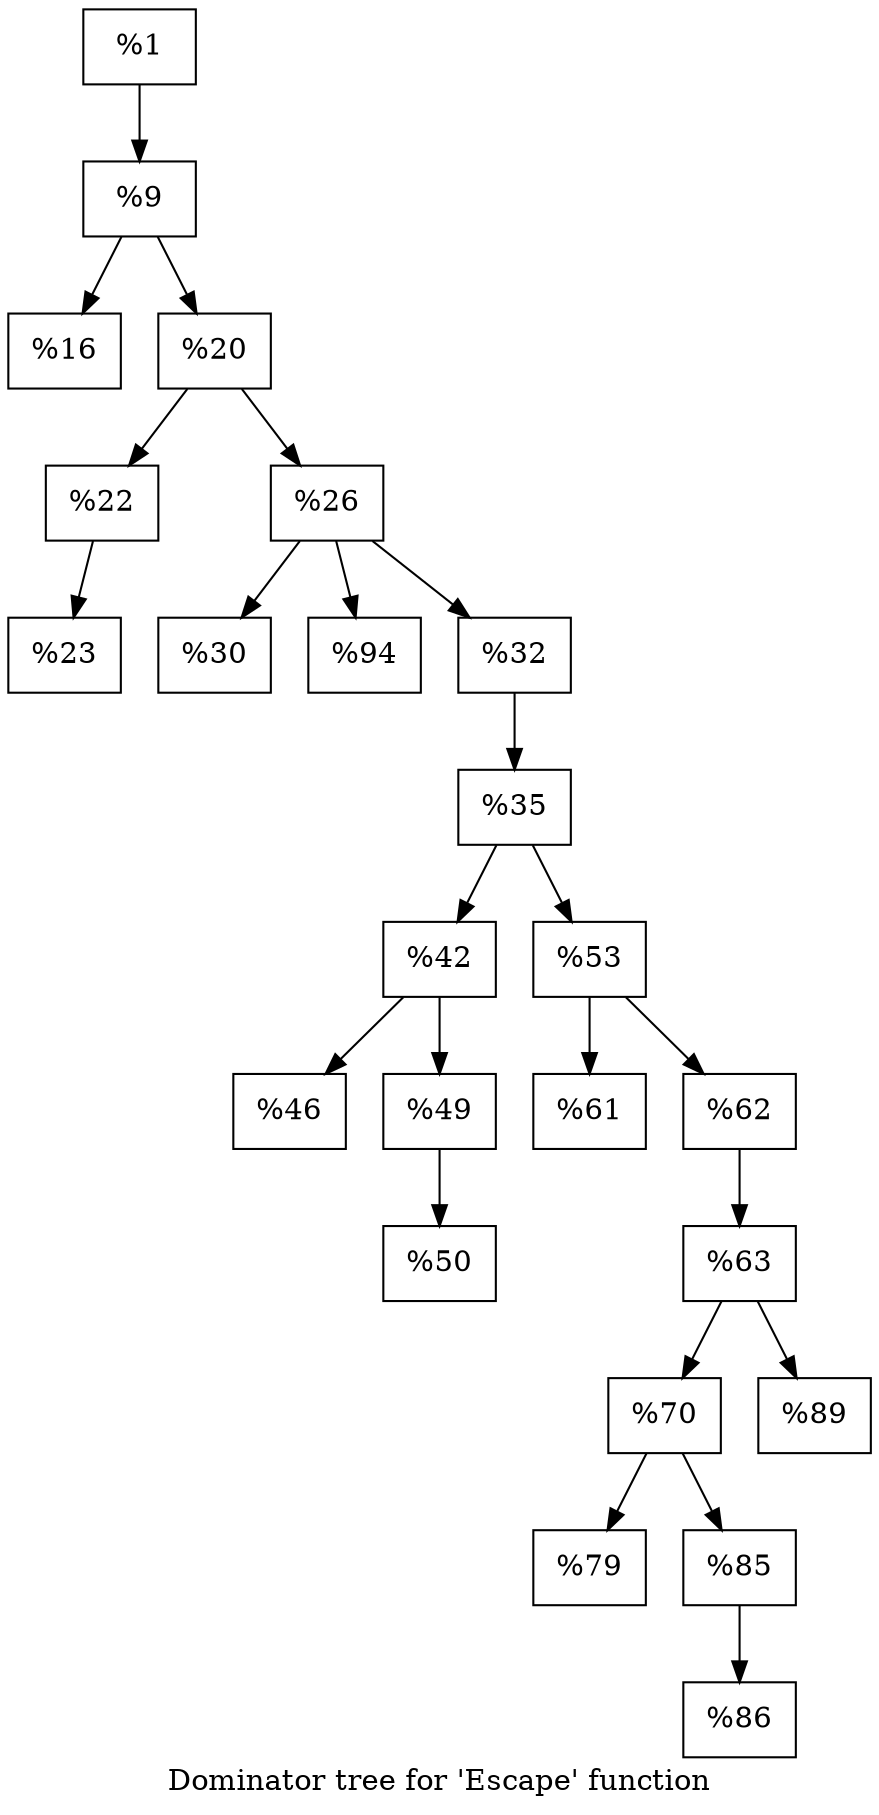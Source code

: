 digraph "Dominator tree for 'Escape' function" {
	label="Dominator tree for 'Escape' function";

	Node0x25e7fe0 [shape=record,label="{%1}"];
	Node0x25e7fe0 -> Node0x25ac230;
	Node0x25ac230 [shape=record,label="{%9}"];
	Node0x25ac230 -> Node0x2570d30;
	Node0x25ac230 -> Node0x25743c0;
	Node0x2570d30 [shape=record,label="{%16}"];
	Node0x25743c0 [shape=record,label="{%20}"];
	Node0x25743c0 -> Node0x25ac3d0;
	Node0x25743c0 -> Node0x2574750;
	Node0x25ac3d0 [shape=record,label="{%22}"];
	Node0x25ac3d0 -> Node0x258e8b0;
	Node0x258e8b0 [shape=record,label="{%23}"];
	Node0x2574750 [shape=record,label="{%26}"];
	Node0x2574750 -> Node0x2597200;
	Node0x2574750 -> Node0x25bcf40;
	Node0x2574750 -> Node0x2554810;
	Node0x2597200 [shape=record,label="{%30}"];
	Node0x25bcf40 [shape=record,label="{%94}"];
	Node0x2554810 [shape=record,label="{%32}"];
	Node0x2554810 -> Node0x257f590;
	Node0x257f590 [shape=record,label="{%35}"];
	Node0x257f590 -> Node0x25eafc0;
	Node0x257f590 -> Node0x2570630;
	Node0x25eafc0 [shape=record,label="{%42}"];
	Node0x25eafc0 -> Node0x256f420;
	Node0x25eafc0 -> Node0x2562830;
	Node0x256f420 [shape=record,label="{%46}"];
	Node0x2562830 [shape=record,label="{%49}"];
	Node0x2562830 -> Node0x258a940;
	Node0x258a940 [shape=record,label="{%50}"];
	Node0x2570630 [shape=record,label="{%53}"];
	Node0x2570630 -> Node0x25fa3e0;
	Node0x2570630 -> Node0x25482e0;
	Node0x25fa3e0 [shape=record,label="{%61}"];
	Node0x25482e0 [shape=record,label="{%62}"];
	Node0x25482e0 -> Node0x25f08e0;
	Node0x25f08e0 [shape=record,label="{%63}"];
	Node0x25f08e0 -> Node0x25ad920;
	Node0x25f08e0 -> Node0x25a46c0;
	Node0x25ad920 [shape=record,label="{%70}"];
	Node0x25ad920 -> Node0x25c1f70;
	Node0x25ad920 -> Node0x259c180;
	Node0x25c1f70 [shape=record,label="{%79}"];
	Node0x259c180 [shape=record,label="{%85}"];
	Node0x259c180 -> Node0x25a9120;
	Node0x25a9120 [shape=record,label="{%86}"];
	Node0x25a46c0 [shape=record,label="{%89}"];
}
